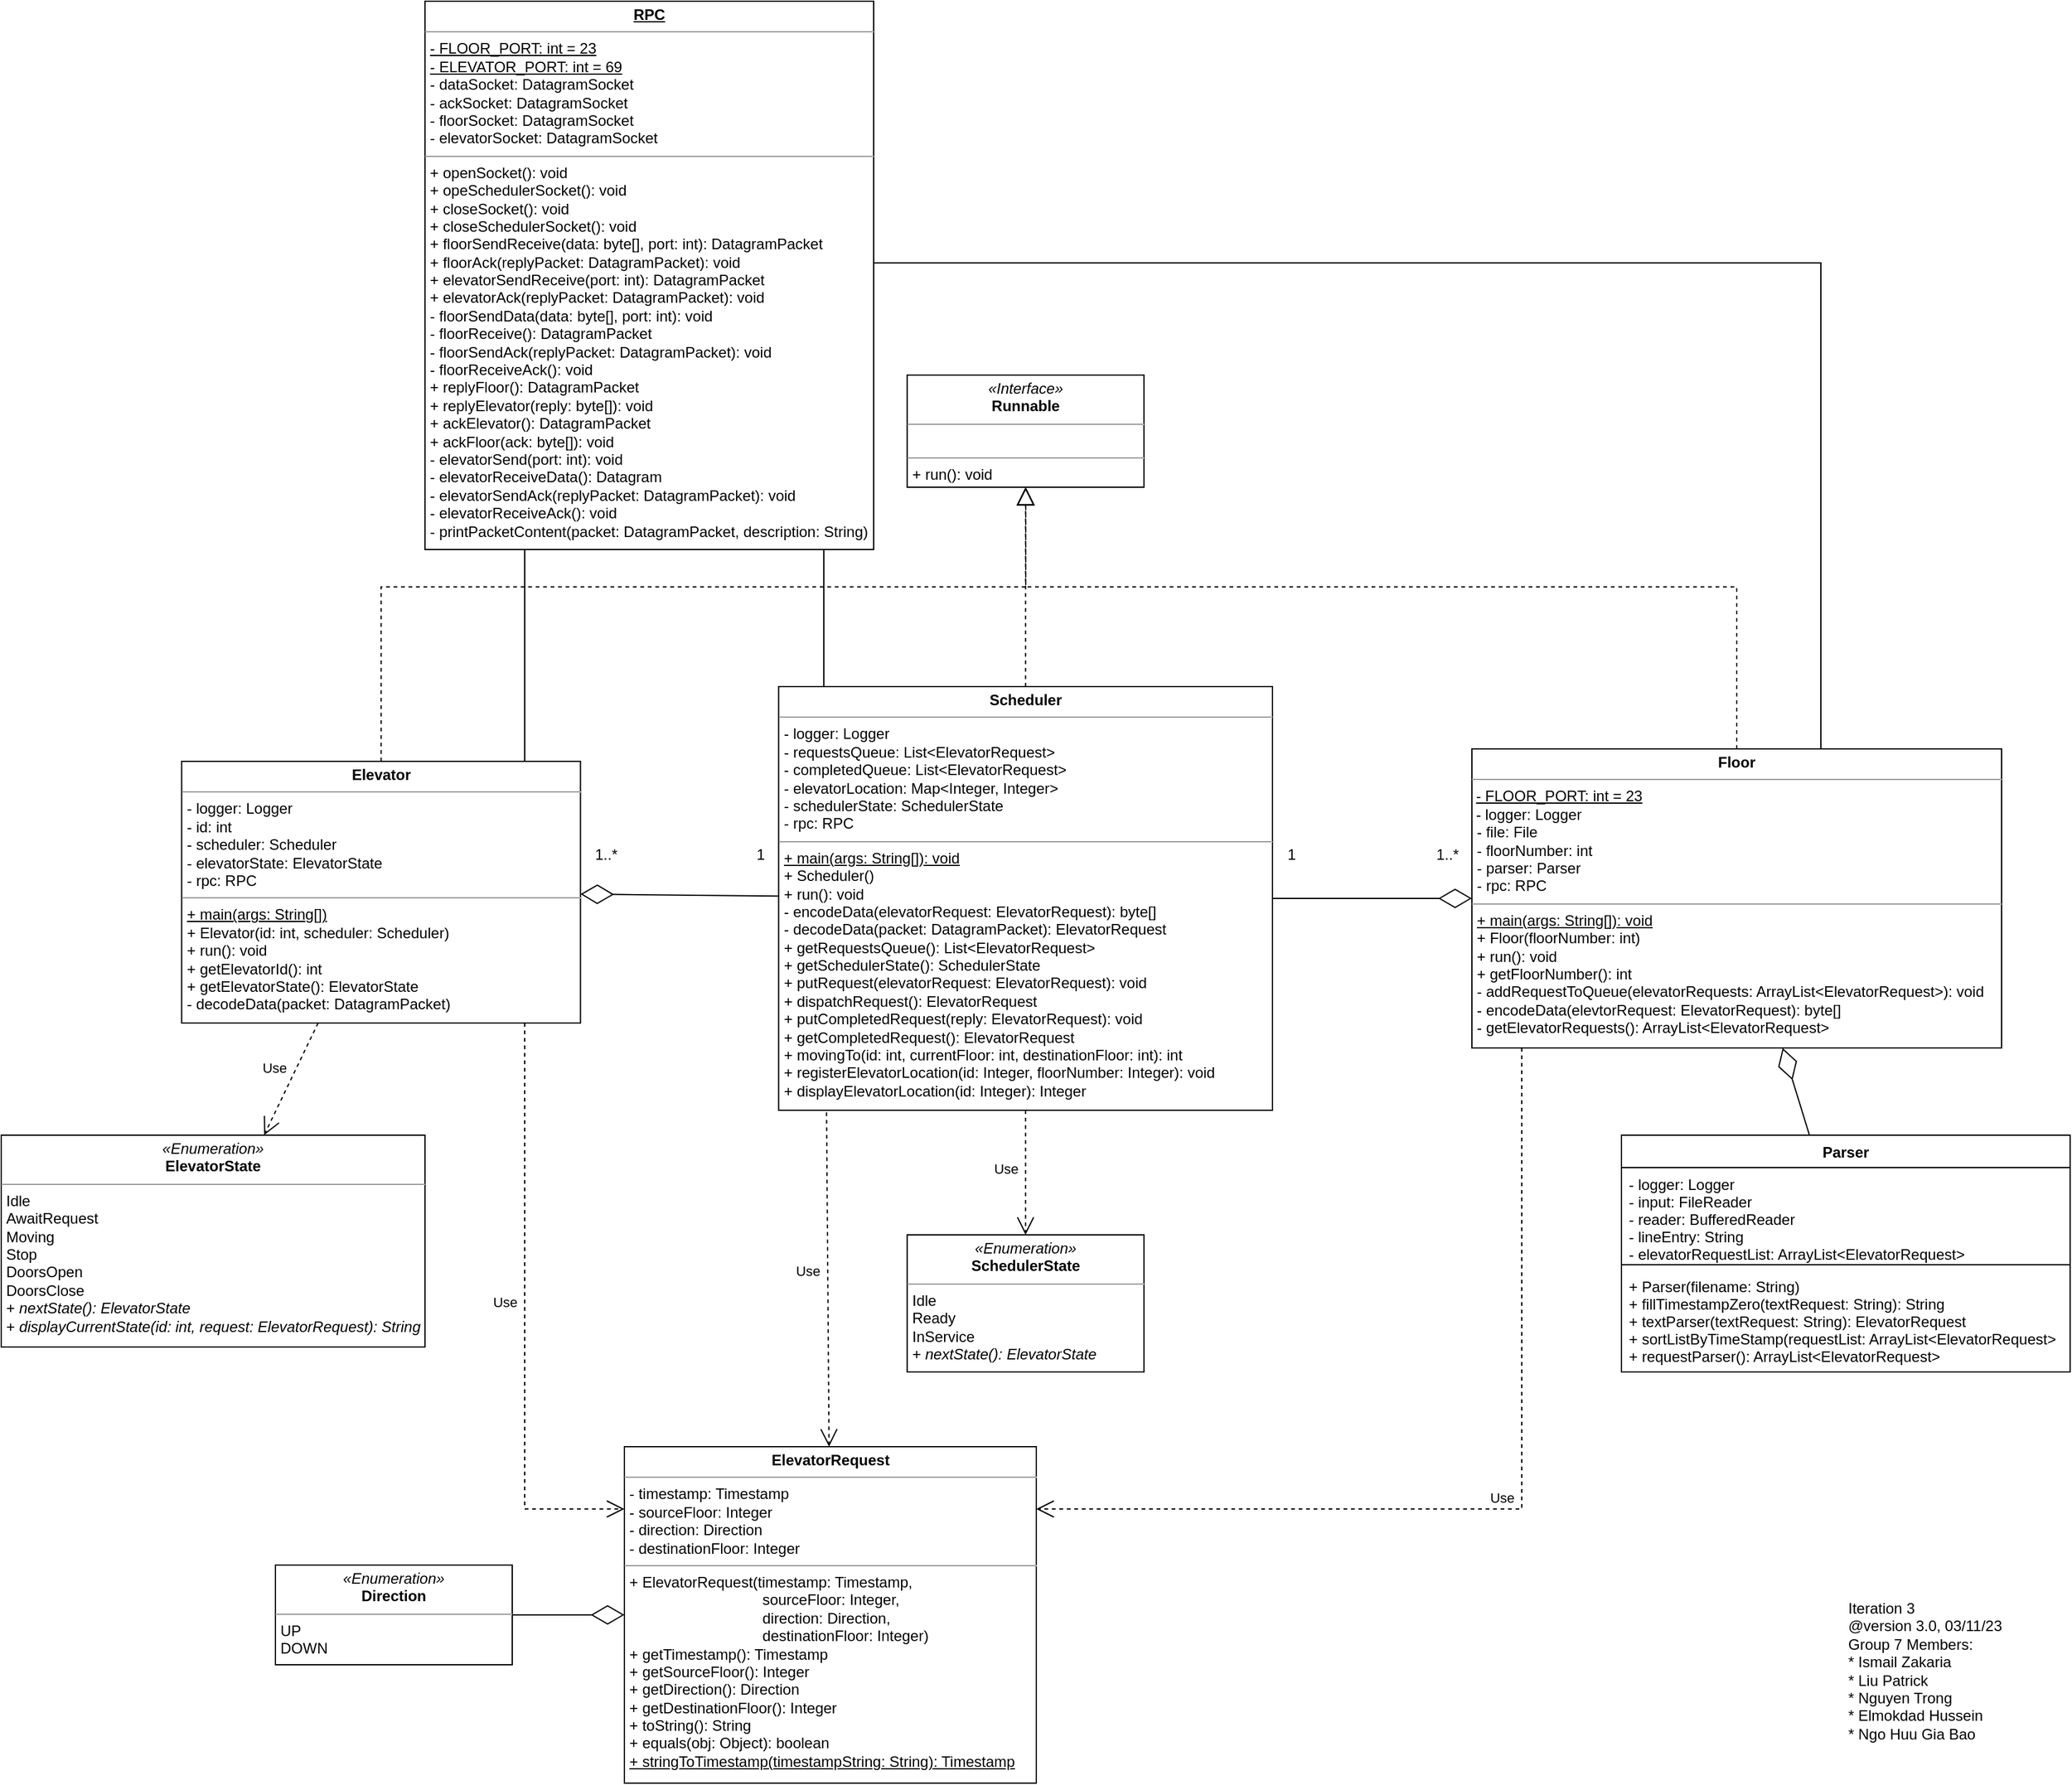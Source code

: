 <mxfile version="21.0.2" type="device" pages="4"><diagram id="YXEVli0e28oH-8bu8_-o" name="class"><mxGraphModel dx="2562" dy="1169" grid="1" gridSize="10" guides="1" tooltips="1" connect="1" arrows="1" fold="1" page="0" pageScale="1" pageWidth="850" pageHeight="1100" math="0" shadow="0"><root><mxCell id="0"/><mxCell id="1" parent="0"/><mxCell id="Yj3rdg1eg4F_PD42RBEX-6" value="&lt;p style=&quot;margin:0px;margin-top:4px;text-align:center;&quot;&gt;&lt;b&gt;Elevator&lt;/b&gt;&lt;br&gt;&lt;/p&gt;&lt;hr size=&quot;1&quot;&gt;&lt;p style=&quot;margin:0px;margin-left:4px;&quot;&gt;- logger: Logger&lt;br&gt;&lt;/p&gt;&lt;p style=&quot;margin:0px;margin-left:4px;&quot;&gt;- id: int&lt;br style=&quot;border-color: var(--border-color); padding: 0px; margin: 0px;&quot;&gt;- scheduler: Scheduler&lt;br&gt;&lt;/p&gt;&lt;p style=&quot;margin:0px;margin-left:4px;&quot;&gt;- elevatorState: ElevatorState&lt;/p&gt;&lt;p style=&quot;margin:0px;margin-left:4px;&quot;&gt;- rpc: RPC&lt;/p&gt;&lt;hr size=&quot;1&quot;&gt;&lt;p style=&quot;margin:0px;margin-left:4px;&quot;&gt;&lt;u&gt;+ main(args: String[])&lt;/u&gt;&lt;/p&gt;&lt;p style=&quot;margin:0px;margin-left:4px;&quot;&gt;+ Elevator(id: int, scheduler: Scheduler)&lt;/p&gt;&lt;p style=&quot;margin:0px;margin-left:4px;&quot;&gt;+ run(): void&lt;/p&gt;&lt;p style=&quot;margin:0px;margin-left:4px;&quot;&gt;+ getElevatorId(): int&lt;br style=&quot;border-color: var(--border-color); padding: 0px; margin: 0px;&quot;&gt;+ getElevatorState(): ElevatorState&lt;/p&gt;&lt;p style=&quot;margin:0px;margin-left:4px;&quot;&gt;- decodeData(packet: DatagramPacket)&lt;br&gt;&lt;/p&gt;" style="verticalAlign=top;align=left;overflow=fill;fontSize=12;fontFamily=Helvetica;html=1;" parent="1" vertex="1"><mxGeometry x="-515.25" y="460" width="320" height="210" as="geometry"/></mxCell><mxCell id="Yj3rdg1eg4F_PD42RBEX-5" value="&lt;p style=&quot;margin:0px;margin-top:4px;text-align:center;&quot;&gt;&lt;b&gt;Scheduler&lt;/b&gt;&lt;br&gt;&lt;/p&gt;&lt;hr size=&quot;1&quot;&gt;&lt;p style=&quot;margin:0px;margin-left:4px;&quot;&gt;- logger: Logger&lt;br&gt;&lt;/p&gt;&lt;p style=&quot;margin:0px;margin-left:4px;&quot;&gt;- requestsQueue: List&amp;lt;ElevatorRequest&amp;gt;&lt;br&gt;&lt;/p&gt;&lt;p style=&quot;margin:0px;margin-left:4px;&quot;&gt;- completedQueue: List&amp;lt;ElevatorRequest&amp;gt;&lt;br&gt;&lt;/p&gt;&lt;p style=&quot;margin:0px;margin-left:4px;&quot;&gt;- elevatorLocation: Map&amp;lt;Integer, Integer&amp;gt;&lt;/p&gt;&lt;p style=&quot;margin:0px;margin-left:4px;&quot;&gt;- schedulerState: SchedulerState&lt;/p&gt;&lt;p style=&quot;margin:0px;margin-left:4px;&quot;&gt;- rpc: RPC&lt;/p&gt;&lt;hr size=&quot;1&quot;&gt;&lt;p style=&quot;margin:0px;margin-left:4px;&quot;&gt;&lt;u&gt;+ main(args: String[]): void&lt;/u&gt;&lt;/p&gt;&lt;p style=&quot;margin:0px;margin-left:4px;&quot;&gt;+ Scheduler()&lt;/p&gt;&lt;p style=&quot;margin:0px;margin-left:4px;&quot;&gt;+ run(): void&lt;br&gt;&lt;/p&gt;&lt;p style=&quot;margin:0px;margin-left:4px;&quot;&gt;- encodeData(elevatorRequest: ElevatorRequest): byte[]&lt;/p&gt;&lt;p style=&quot;margin:0px;margin-left:4px;&quot;&gt;- decodeData(packet: DatagramPacket): ElevatorRequest&lt;/p&gt;&lt;p style=&quot;margin:0px;margin-left:4px;&quot;&gt;+&amp;nbsp;getRequestsQueue():&amp;nbsp;List&amp;lt;ElevatorRequest&amp;gt;&lt;/p&gt;&lt;p style=&quot;margin:0px;margin-left:4px;&quot;&gt;+&amp;nbsp;getSchedulerState():&amp;nbsp;SchedulerState&lt;/p&gt;&lt;p style=&quot;margin:0px;margin-left:4px;&quot;&gt;+ putRequest(elevatorRequest: ElevatorRequest): void&lt;/p&gt;&lt;p style=&quot;margin:0px;margin-left:4px;&quot;&gt;+ dispatchRequest(): ElevatorRequest&lt;/p&gt;&lt;p style=&quot;margin:0px;margin-left:4px;&quot;&gt;+ putCompletedRequest(reply: ElevatorRequest): void&lt;/p&gt;&lt;p style=&quot;margin:0px;margin-left:4px;&quot;&gt;+ getCompletedRequest(): ElevatorRequest&lt;br&gt;&lt;/p&gt;&lt;p style=&quot;margin:0px;margin-left:4px;&quot;&gt;+ movingTo(id: int, currentFloor: int, destinationFloor: int): int&lt;/p&gt;&lt;p style=&quot;margin:0px;margin-left:4px;&quot;&gt;+&amp;nbsp;registerElevatorLocation(id: Integer, floorNumber: Integer): void&lt;/p&gt;&lt;p style=&quot;margin:0px;margin-left:4px;&quot;&gt;+&amp;nbsp;displayElevatorLocation(id: Integer): Integer&lt;/p&gt;" style="verticalAlign=top;align=left;overflow=fill;fontSize=12;fontFamily=Helvetica;html=1;" parent="1" vertex="1"><mxGeometry x="-36.25" y="400" width="396.25" height="340" as="geometry"/></mxCell><mxCell id="U2eEWs8QhA_yqJTDj6BK-32" value="" style="endArrow=block;dashed=1;endFill=0;endSize=12;html=1;rounded=0;edgeStyle=orthogonalEdgeStyle;" parent="1" source="Yj3rdg1eg4F_PD42RBEX-6" target="dcQpZE6sQQkrum1qCxm6-1" edge="1"><mxGeometry width="160" relative="1" as="geometry"><mxPoint x="129.5" y="375" as="sourcePoint"/><mxPoint x="246.019" y="344" as="targetPoint"/><Array as="points"><mxPoint x="-355" y="320"/><mxPoint x="162" y="320"/></Array></mxGeometry></mxCell><mxCell id="dcQpZE6sQQkrum1qCxm6-7" value="&lt;p style=&quot;margin:0px;margin-top:4px;text-align:center;&quot;&gt;&lt;i style=&quot;border-color: var(--border-color);&quot;&gt;«Enumeration»&lt;/i&gt;&lt;br&gt;&lt;b&gt;Direction&lt;/b&gt;&lt;/p&gt;&lt;hr size=&quot;1&quot;&gt;&lt;p style=&quot;margin:0px;margin-left:4px;&quot;&gt;UP&lt;/p&gt;&lt;p style=&quot;margin:0px;margin-left:4px;&quot;&gt;DOWN&lt;/p&gt;" style="verticalAlign=top;align=left;overflow=fill;fontSize=12;fontFamily=Helvetica;html=1;" parent="1" vertex="1"><mxGeometry x="-440" y="1105" width="190" height="80" as="geometry"/></mxCell><mxCell id="dcQpZE6sQQkrum1qCxm6-1" value="&lt;p style=&quot;margin:0px;margin-top:4px;text-align:center;&quot;&gt;&lt;i style=&quot;border-color: var(--border-color);&quot;&gt;«Interface»&lt;/i&gt;&lt;br style=&quot;border-color: var(--border-color);&quot;&gt;&lt;b&gt;Runnable&lt;/b&gt;&lt;/p&gt;&lt;hr size=&quot;1&quot;&gt;&lt;p style=&quot;margin:0px;margin-left:4px;&quot;&gt;&lt;br&gt;&lt;/p&gt;&lt;hr size=&quot;1&quot;&gt;&lt;p style=&quot;margin:0px;margin-left:4px;&quot;&gt;+ run(): void&lt;/p&gt;" style="verticalAlign=top;align=left;overflow=fill;fontSize=12;fontFamily=Helvetica;html=1;" parent="1" vertex="1"><mxGeometry x="66.87" y="150" width="190" height="90" as="geometry"/></mxCell><mxCell id="dcQpZE6sQQkrum1qCxm6-32" value="" style="endArrow=block;dashed=1;endFill=0;endSize=12;html=1;rounded=0;edgeStyle=orthogonalEdgeStyle;" parent="1" source="Yj3rdg1eg4F_PD42RBEX-9" target="dcQpZE6sQQkrum1qCxm6-1" edge="1"><mxGeometry width="160" relative="1" as="geometry"><mxPoint x="414.5" y="735" as="sourcePoint"/><mxPoint x="273.409" y="370" as="targetPoint"/><Array as="points"><mxPoint x="733" y="320"/><mxPoint x="162" y="320"/></Array></mxGeometry></mxCell><mxCell id="dcQpZE6sQQkrum1qCxm6-33" value="Parser" style="swimlane;fontStyle=1;align=center;verticalAlign=top;childLayout=stackLayout;horizontal=1;startSize=26;horizontalStack=0;resizeParent=1;resizeParentMax=0;resizeLast=0;collapsible=1;marginBottom=0;" parent="1" vertex="1"><mxGeometry x="640" y="760" width="360" height="190" as="geometry"/></mxCell><mxCell id="dcQpZE6sQQkrum1qCxm6-35" value="- logger: Logger&#10;- input: FileReader&#10;- reader: BufferedReader&#10;- lineEntry: String&#10;- elevatorRequestList: ArrayList&lt;ElevatorRequest&gt;" style="text;strokeColor=none;fillColor=none;align=left;verticalAlign=top;spacingLeft=4;spacingRight=4;overflow=hidden;rotatable=0;points=[[0,0.5],[1,0.5]];portConstraint=eastwest;" parent="dcQpZE6sQQkrum1qCxm6-33" vertex="1"><mxGeometry y="26" width="360" height="74" as="geometry"/></mxCell><mxCell id="dcQpZE6sQQkrum1qCxm6-36" value="" style="line;strokeWidth=1;fillColor=none;align=left;verticalAlign=middle;spacingTop=-1;spacingLeft=3;spacingRight=3;rotatable=0;labelPosition=right;points=[];portConstraint=eastwest;strokeColor=inherit;" parent="dcQpZE6sQQkrum1qCxm6-33" vertex="1"><mxGeometry y="100" width="360" height="8" as="geometry"/></mxCell><mxCell id="dcQpZE6sQQkrum1qCxm6-37" value="+ Parser(filename: String)&#10;+ fillTimestampZero(textRequest: String): String&#10;+ textParser(textRequest: String): ElevatorRequest&#10;+ sortListByTimeStamp(requestList: ArrayList&lt;ElevatorRequest&gt;&#10;+ requestParser(): ArrayList&lt;ElevatorRequest&gt;" style="text;strokeColor=none;fillColor=none;align=left;verticalAlign=top;spacingLeft=4;spacingRight=4;overflow=hidden;rotatable=0;points=[[0,0.5],[1,0.5]];portConstraint=eastwest;" parent="dcQpZE6sQQkrum1qCxm6-33" vertex="1"><mxGeometry y="108" width="360" height="82" as="geometry"/></mxCell><mxCell id="dcQpZE6sQQkrum1qCxm6-43" value="" style="endArrow=block;dashed=1;endFill=0;endSize=12;html=1;rounded=0;" parent="1" source="Yj3rdg1eg4F_PD42RBEX-5" target="dcQpZE6sQQkrum1qCxm6-1" edge="1"><mxGeometry width="160" relative="1" as="geometry"><mxPoint x="300" y="500" as="sourcePoint"/><mxPoint x="303.071" y="370" as="targetPoint"/></mxGeometry></mxCell><mxCell id="dcQpZE6sQQkrum1qCxm6-62" value="" style="endArrow=diamondThin;endFill=0;endSize=24;html=1;rounded=0;" parent="1" source="dcQpZE6sQQkrum1qCxm6-33" target="Yj3rdg1eg4F_PD42RBEX-9" edge="1"><mxGeometry width="160" relative="1" as="geometry"><mxPoint x="829.5" y="811" as="sourcePoint"/><mxPoint x="589.5" y="965" as="targetPoint"/></mxGeometry></mxCell><mxCell id="dcQpZE6sQQkrum1qCxm6-63" value="" style="endArrow=diamondThin;endFill=0;endSize=24;html=1;rounded=0;" parent="1" source="Yj3rdg1eg4F_PD42RBEX-5" target="Yj3rdg1eg4F_PD42RBEX-6" edge="1"><mxGeometry width="160" relative="1" as="geometry"><mxPoint x="18.539" y="470" as="sourcePoint"/><mxPoint x="-165.14" y="462.5" as="targetPoint"/></mxGeometry></mxCell><mxCell id="dcQpZE6sQQkrum1qCxm6-65" value="" style="endArrow=diamondThin;endFill=0;endSize=24;html=1;rounded=0;" parent="1" source="Yj3rdg1eg4F_PD42RBEX-5" target="Yj3rdg1eg4F_PD42RBEX-9" edge="1"><mxGeometry width="160" relative="1" as="geometry"><mxPoint x="290.337" y="890.0" as="sourcePoint"/><mxPoint x="359.516" y="875" as="targetPoint"/></mxGeometry></mxCell><mxCell id="o212D1IAa-O0vHywyUXv-9" value="1" style="text;html=1;align=center;verticalAlign=middle;resizable=0;points=[];autosize=1;strokeColor=none;fillColor=none;" parent="1" vertex="1"><mxGeometry x="360" y="520" width="30" height="30" as="geometry"/></mxCell><mxCell id="o212D1IAa-O0vHywyUXv-10" value="1" style="text;html=1;align=center;verticalAlign=middle;resizable=0;points=[];autosize=1;strokeColor=none;fillColor=none;" parent="1" vertex="1"><mxGeometry x="-66.25" y="520" width="30" height="30" as="geometry"/></mxCell><mxCell id="o212D1IAa-O0vHywyUXv-11" value="1..*" style="text;html=1;align=center;verticalAlign=middle;resizable=0;points=[];autosize=1;strokeColor=none;fillColor=none;" parent="1" vertex="1"><mxGeometry x="-195.25" y="520" width="40" height="30" as="geometry"/></mxCell><mxCell id="o212D1IAa-O0vHywyUXv-13" value="1..*" style="text;html=1;align=center;verticalAlign=middle;resizable=0;points=[];autosize=1;strokeColor=none;fillColor=none;" parent="1" vertex="1"><mxGeometry x="480" y="520" width="40" height="30" as="geometry"/></mxCell><mxCell id="Yj3rdg1eg4F_PD42RBEX-7" value="&lt;p style=&quot;margin:0px;margin-top:4px;text-align:center;&quot;&gt;&lt;b&gt;ElevatorRequest&lt;/b&gt;&lt;br&gt;&lt;/p&gt;&lt;hr size=&quot;1&quot;&gt;&lt;p style=&quot;margin:0px;margin-left:4px;&quot;&gt;- timestamp: Timestamp&lt;br style=&quot;border-color: var(--border-color); padding: 0px; margin: 0px;&quot;&gt;- sourceFloor: Integer&lt;br style=&quot;border-color: var(--border-color); padding: 0px; margin: 0px;&quot;&gt;- direction: Direction&lt;br style=&quot;border-color: var(--border-color); padding: 0px; margin: 0px;&quot;&gt;- destinationFloor: Integer&lt;br&gt;&lt;/p&gt;&lt;hr size=&quot;1&quot;&gt;&lt;p style=&quot;margin:0px;margin-left:4px;&quot;&gt;+ ElevatorRequest(timestamp: Timestamp,&lt;br style=&quot;border-color: var(--border-color); padding: 0px; margin: 0px;&quot;&gt;&amp;nbsp;&amp;nbsp;&amp;nbsp;&amp;nbsp;&amp;nbsp;&amp;nbsp;&amp;nbsp;&amp;nbsp;&amp;nbsp;&amp;nbsp;&amp;nbsp;&amp;nbsp;&amp;nbsp;&amp;nbsp;&amp;nbsp;&amp;nbsp;&amp;nbsp;&amp;nbsp;&amp;nbsp;&amp;nbsp;&amp;nbsp;&amp;nbsp;&amp;nbsp;&amp;nbsp;&amp;nbsp;&amp;nbsp;&amp;nbsp;&amp;nbsp;&amp;nbsp;&amp;nbsp;&amp;nbsp;&amp;nbsp;sourceFloor: Integer,&lt;br style=&quot;border-color: var(--border-color); padding: 0px; margin: 0px;&quot;&gt;&amp;nbsp;&amp;nbsp;&amp;nbsp;&amp;nbsp;&amp;nbsp;&amp;nbsp;&amp;nbsp;&amp;nbsp;&amp;nbsp;&amp;nbsp;&amp;nbsp;&amp;nbsp;&amp;nbsp;&amp;nbsp;&amp;nbsp;&amp;nbsp;&amp;nbsp;&amp;nbsp;&amp;nbsp;&amp;nbsp;&amp;nbsp;&amp;nbsp;&amp;nbsp;&amp;nbsp;&amp;nbsp;&amp;nbsp;&amp;nbsp;&amp;nbsp;&amp;nbsp;&amp;nbsp;&amp;nbsp;&amp;nbsp;direction: Direction,&lt;br style=&quot;border-color: var(--border-color); padding: 0px; margin: 0px;&quot;&gt;&amp;nbsp;&amp;nbsp;&amp;nbsp;&amp;nbsp;&amp;nbsp;&amp;nbsp;&amp;nbsp;&amp;nbsp;&amp;nbsp;&amp;nbsp;&amp;nbsp;&amp;nbsp;&amp;nbsp;&amp;nbsp;&amp;nbsp;&amp;nbsp;&amp;nbsp;&amp;nbsp;&amp;nbsp;&amp;nbsp;&amp;nbsp;&amp;nbsp;&amp;nbsp;&amp;nbsp;&amp;nbsp;&amp;nbsp;&amp;nbsp;&amp;nbsp;&amp;nbsp;&amp;nbsp;&amp;nbsp;&amp;nbsp;destinationFloor: Integer)&lt;br style=&quot;border-color: var(--border-color); padding: 0px; margin: 0px;&quot;&gt;+ getTimestamp(): Timestamp&lt;br style=&quot;border-color: var(--border-color); padding: 0px; margin: 0px;&quot;&gt;+ getSourceFloor(): Integer&lt;br style=&quot;border-color: var(--border-color); padding: 0px; margin: 0px;&quot;&gt;+ getDirection(): Direction&lt;br style=&quot;border-color: var(--border-color); padding: 0px; margin: 0px;&quot;&gt;+ getDestinationFloor(): Integer&lt;br style=&quot;border-color: var(--border-color); padding: 0px; margin: 0px;&quot;&gt;+ toString(): String&lt;br style=&quot;border-color: var(--border-color); padding: 0px; margin: 0px;&quot;&gt;+ equals(obj: Object): boolean&lt;/p&gt;&lt;p style=&quot;margin:0px;margin-left:4px;&quot;&gt;&lt;u&gt;+ stringToTimestamp(timestampString: String): Timestamp&lt;/u&gt;&lt;/p&gt;&lt;div style=&quot;border-color: var(--border-color); padding: 0px; margin: 0px;&quot;&gt;&lt;br style=&quot;border-color: var(--border-color); padding: 0px; margin: 0px;&quot;&gt;&lt;/div&gt;" style="verticalAlign=top;align=left;overflow=fill;fontSize=12;fontFamily=Helvetica;html=1;" parent="1" vertex="1"><mxGeometry x="-160" y="1010" width="330.5" height="270" as="geometry"/></mxCell><mxCell id="K5tJ8FPMqbOl9YoPbmh--1" value="&lt;div&gt;Iteration 3&amp;nbsp;&lt;/div&gt;&lt;div&gt;@version 3.0, 03/11/23&lt;/div&gt;&lt;div&gt;Group 7 Members:&lt;/div&gt;&lt;div&gt;* Ismail Zakaria&lt;/div&gt;&lt;div&gt;* Liu Patrick&lt;/div&gt;&lt;div&gt;* Nguyen Trong&lt;/div&gt;&lt;div&gt;* Elmokdad Hussein&lt;/div&gt;&lt;div&gt;* Ngo Huu Gia Bao&lt;/div&gt;" style="text;html=1;strokeColor=none;fillColor=none;align=left;verticalAlign=middle;whiteSpace=wrap;rounded=0;" parent="1" vertex="1"><mxGeometry x="820" y="1120" width="140" height="140" as="geometry"/></mxCell><mxCell id="Yj3rdg1eg4F_PD42RBEX-8" value="" style="endArrow=diamondThin;endFill=0;endSize=24;html=1;rounded=0;" parent="1" source="dcQpZE6sQQkrum1qCxm6-7" target="Yj3rdg1eg4F_PD42RBEX-7" edge="1"><mxGeometry width="160" relative="1" as="geometry"><mxPoint x="-284.75" y="1450" as="sourcePoint"/><mxPoint x="-259.65" y="1431.52" as="targetPoint"/></mxGeometry></mxCell><mxCell id="Yj3rdg1eg4F_PD42RBEX-9" value="&lt;p style=&quot;margin:0px;margin-top:4px;text-align:center;&quot;&gt;&lt;b style=&quot;&quot;&gt;Floor&lt;/b&gt;&lt;br&gt;&lt;/p&gt;&lt;hr size=&quot;1&quot;&gt;&lt;p style=&quot;margin:0px;margin-left:4px;&quot;&gt;&lt;/p&gt;&amp;nbsp;&lt;u style=&quot;border-color: var(--border-color);&quot;&gt;- FLOOR_PORT: int = 23&lt;/u&gt;&lt;br&gt;&amp;nbsp;-&amp;nbsp;&lt;span style=&quot;border-color: var(--border-color);&quot;&gt;logger: Logger&lt;/span&gt;&lt;p style=&quot;margin:0px;margin-left:4px;&quot;&gt;- file: File&lt;/p&gt;&lt;p style=&quot;margin:0px;margin-left:4px;&quot;&gt;- floorNumber: int&lt;br style=&quot;border-color: var(--border-color); padding: 0px; margin: 0px;&quot;&gt;- parser: Parser&lt;br&gt;&lt;/p&gt;&lt;p style=&quot;margin:0px;margin-left:4px;&quot;&gt;- rpc: RPC&lt;/p&gt;&lt;hr size=&quot;1&quot;&gt;&lt;p style=&quot;margin:0px;margin-left:4px;&quot;&gt;&lt;u&gt;+ main(args: String[]): void&lt;/u&gt;&lt;/p&gt;&lt;p style=&quot;margin:0px;margin-left:4px;&quot;&gt;+ Floor(floorNumber: int)&lt;/p&gt;&lt;p style=&quot;margin:0px;margin-left:4px;&quot;&gt;+ run(): void&lt;/p&gt;&lt;p style=&quot;margin:0px;margin-left:4px;&quot;&gt;+ getFloorNumber(): int&lt;br&gt;&lt;/p&gt;&lt;p style=&quot;margin:0px;margin-left:4px;&quot;&gt;- addRequestToQueue(elevatorRequests: ArrayList&amp;lt;ElevatorRequest&amp;gt;): void&lt;/p&gt;&lt;p style=&quot;margin:0px;margin-left:4px;&quot;&gt;- encodeData(elevtorRequest: ElevatorRequest): byte[]&lt;br style=&quot;border-color: var(--border-color); padding: 0px; margin: 0px;&quot;&gt;- getElevatorRequests(): ArrayList&amp;lt;ElevatorRequest&amp;gt;&lt;/p&gt;" style="verticalAlign=top;align=left;overflow=fill;fontSize=12;fontFamily=Helvetica;html=1;" parent="1" vertex="1"><mxGeometry x="520" y="450" width="425" height="240" as="geometry"/></mxCell><mxCell id="1XQO83C1YKFJxgPVDyG--5" value="&lt;p style=&quot;margin:0px;margin-top:4px;text-align:center;&quot;&gt;&lt;i style=&quot;border-color: var(--border-color);&quot;&gt;«Enumeration»&lt;/i&gt;&lt;br&gt;&lt;b&gt;ElevatorState&lt;/b&gt;&lt;/p&gt;&lt;hr size=&quot;1&quot;&gt;&lt;p style=&quot;margin:0px;margin-left:4px;&quot;&gt;Idle&lt;/p&gt;&lt;p style=&quot;margin:0px;margin-left:4px;&quot;&gt;AwaitRequest&lt;/p&gt;&lt;p style=&quot;margin:0px;margin-left:4px;&quot;&gt;Moving&lt;/p&gt;&lt;p style=&quot;margin:0px;margin-left:4px;&quot;&gt;Stop&lt;/p&gt;&lt;p style=&quot;margin:0px;margin-left:4px;&quot;&gt;DoorsOpen&lt;/p&gt;&lt;p style=&quot;margin:0px;margin-left:4px;&quot;&gt;DoorsClose&lt;/p&gt;&lt;p style=&quot;margin:0px;margin-left:4px;&quot;&gt;+&amp;nbsp;&lt;i&gt;nextState():&amp;nbsp;ElevatorState&lt;/i&gt;&lt;/p&gt;&lt;p style=&quot;margin:0px;margin-left:4px;&quot;&gt;+&amp;nbsp;&lt;i&gt;displayCurrentState(id: int, request: ElevatorRequest): String&lt;/i&gt;&lt;/p&gt;" style="verticalAlign=top;align=left;overflow=fill;fontSize=12;fontFamily=Helvetica;html=1;" parent="1" vertex="1"><mxGeometry x="-660" y="760" width="340" height="170" as="geometry"/></mxCell><mxCell id="7woy2aGngjZN1eNNitRl-3" value="Use" style="endArrow=open;endSize=12;dashed=1;html=1;rounded=0;edgeStyle=orthogonalEdgeStyle;" parent="1" source="Yj3rdg1eg4F_PD42RBEX-6" target="Yj3rdg1eg4F_PD42RBEX-7" edge="1"><mxGeometry x="-0.05" y="-15" width="160" relative="1" as="geometry"><mxPoint x="155.25" y="845" as="sourcePoint"/><mxPoint x="249.5" y="845" as="targetPoint"/><mxPoint x="-1" as="offset"/><Array as="points"><mxPoint x="-240" y="1060"/></Array></mxGeometry></mxCell><mxCell id="1XQO83C1YKFJxgPVDyG--7" value="Use" style="endArrow=open;endSize=12;dashed=1;html=1;rounded=0;" parent="1" source="Yj3rdg1eg4F_PD42RBEX-6" target="1XQO83C1YKFJxgPVDyG--5" edge="1"><mxGeometry x="-0.05" y="-15" width="160" relative="1" as="geometry"><mxPoint x="-620" y="507.5" as="sourcePoint"/><mxPoint x="-617" y="837.5" as="targetPoint"/><mxPoint x="-1" as="offset"/></mxGeometry></mxCell><mxCell id="1XQO83C1YKFJxgPVDyG--8" value="&lt;p style=&quot;margin:0px;margin-top:4px;text-align:center;&quot;&gt;&lt;i style=&quot;border-color: var(--border-color);&quot;&gt;«Enumeration»&lt;/i&gt;&lt;br&gt;&lt;b&gt;SchedulerState&lt;/b&gt;&lt;/p&gt;&lt;hr size=&quot;1&quot;&gt;&lt;p style=&quot;margin:0px;margin-left:4px;&quot;&gt;Idle&lt;/p&gt;&lt;p style=&quot;margin:0px;margin-left:4px;&quot;&gt;Ready&lt;/p&gt;&lt;p style=&quot;margin:0px;margin-left:4px;&quot;&gt;InService&lt;/p&gt;&lt;p style=&quot;margin:0px;margin-left:4px;&quot;&gt;+&amp;nbsp;&lt;i&gt;nextState():&amp;nbsp;ElevatorState&lt;/i&gt;&lt;br&gt;&lt;/p&gt;" style="verticalAlign=top;align=left;overflow=fill;fontSize=12;fontFamily=Helvetica;html=1;" parent="1" vertex="1"><mxGeometry x="66.87" y="840" width="190" height="110" as="geometry"/></mxCell><mxCell id="1XQO83C1YKFJxgPVDyG--9" value="Use" style="endArrow=open;endSize=12;dashed=1;html=1;rounded=0;" parent="1" source="Yj3rdg1eg4F_PD42RBEX-5" target="1XQO83C1YKFJxgPVDyG--8" edge="1"><mxGeometry x="-0.05" y="-15" width="160" relative="1" as="geometry"><mxPoint x="-90" y="490" as="sourcePoint"/><mxPoint x="-87" y="820" as="targetPoint"/><mxPoint x="-1" as="offset"/></mxGeometry></mxCell><mxCell id="vTmqjZl2zhq9TPLmwZMR-1" value="&lt;p style=&quot;margin:0px;margin-top:4px;text-align:center;&quot;&gt;&lt;u&gt;&lt;b&gt;RPC&lt;/b&gt;&lt;br&gt;&lt;/u&gt;&lt;/p&gt;&lt;hr size=&quot;1&quot;&gt;&lt;p style=&quot;margin:0px;margin-left:4px;&quot;&gt;&lt;u&gt;&lt;span style=&quot;background-color: initial;&quot;&gt;- FLOOR_PORT: int = 23&lt;/span&gt;&lt;br&gt;&lt;/u&gt;&lt;/p&gt;&lt;p style=&quot;margin:0px;margin-left:4px;&quot;&gt;&lt;u&gt;- ELEVATOR_PORT: int = 69&lt;/u&gt;&lt;br&gt;&lt;/p&gt;&lt;p style=&quot;margin:0px;margin-left:4px;&quot;&gt;- dataSocket: DatagramSocket&lt;br&gt;&lt;/p&gt;&lt;p style=&quot;margin:0px;margin-left:4px;&quot;&gt;- ackSocket: DatagramSocket&lt;/p&gt;&lt;p style=&quot;margin:0px;margin-left:4px;&quot;&gt;- floorSocket: DatagramSocket&lt;/p&gt;&lt;p style=&quot;margin:0px;margin-left:4px;&quot;&gt;- elevatorSocket: DatagramSocket&lt;/p&gt;&lt;hr size=&quot;1&quot;&gt;&lt;p style=&quot;margin:0px;margin-left:4px;&quot;&gt;+ openSocket(): void&lt;/p&gt;&lt;p style=&quot;margin:0px;margin-left:4px;&quot;&gt;+ opeSchedulerSocket(): void&lt;/p&gt;&lt;p style=&quot;margin:0px;margin-left:4px;&quot;&gt;+ closeSocket(): void&lt;/p&gt;&lt;p style=&quot;margin:0px;margin-left:4px;&quot;&gt;+ closeSchedulerSocket(): void&lt;/p&gt;&lt;p style=&quot;margin:0px;margin-left:4px;&quot;&gt;+ floorSendReceive(data: byte[], port: int): DatagramPacket&lt;/p&gt;&lt;p style=&quot;margin:0px;margin-left:4px;&quot;&gt;+ floorAck(replyPacket: DatagramPacket): void&lt;/p&gt;&lt;p style=&quot;margin:0px;margin-left:4px;&quot;&gt;+ elevatorSendReceive(port: int): DatagramPacket&lt;/p&gt;&lt;p style=&quot;margin:0px;margin-left:4px;&quot;&gt;+ elevatorAck(replyPacket: DatagramPacket): void&lt;/p&gt;&lt;p style=&quot;margin:0px;margin-left:4px;&quot;&gt;- floorSendData(data: byte[], port: int): void&lt;/p&gt;&lt;p style=&quot;margin:0px;margin-left:4px;&quot;&gt;- floorReceive(): DatagramPacket&lt;/p&gt;&lt;p style=&quot;margin:0px;margin-left:4px;&quot;&gt;- floorSendAck(replyPacket: DatagramPacket): void&lt;/p&gt;&lt;p style=&quot;margin:0px;margin-left:4px;&quot;&gt;- floorReceiveAck(): void&lt;/p&gt;&lt;p style=&quot;margin:0px;margin-left:4px;&quot;&gt;+ replyFloor(): DatagramPacket&lt;/p&gt;&lt;p style=&quot;margin:0px;margin-left:4px;&quot;&gt;+ replyElevator(reply: byte[]): void&lt;/p&gt;&lt;p style=&quot;margin:0px;margin-left:4px;&quot;&gt;+ ackElevator(): DatagramPacket&lt;/p&gt;&lt;p style=&quot;margin:0px;margin-left:4px;&quot;&gt;+ ackFloor(ack: byte[]): void&lt;/p&gt;&lt;p style=&quot;margin:0px;margin-left:4px;&quot;&gt;- elevatorSend(port: int): void&lt;/p&gt;&lt;p style=&quot;margin:0px;margin-left:4px;&quot;&gt;- elevatorReceiveData(): Datagram&lt;/p&gt;&lt;p style=&quot;margin:0px;margin-left:4px;&quot;&gt;- elevatorSendAck(replyPacket: DatagramPacket): void&lt;/p&gt;&lt;p style=&quot;margin:0px;margin-left:4px;&quot;&gt;- elevatorReceiveAck(): void&lt;/p&gt;&lt;p style=&quot;margin:0px;margin-left:4px;&quot;&gt;- printPacketContent(packet: DatagramPacket, description: String)&lt;/p&gt;" style="verticalAlign=top;align=left;overflow=fill;fontSize=12;fontFamily=Helvetica;html=1;" vertex="1" parent="1"><mxGeometry x="-320" y="-150" width="360" height="440" as="geometry"/></mxCell><mxCell id="vt_hD1WE5PAGakorMqFK-6" value="Use" style="endArrow=open;endSize=12;dashed=1;html=1;rounded=0;exitX=0.097;exitY=1.005;exitDx=0;exitDy=0;exitPerimeter=0;" edge="1" parent="1" source="Yj3rdg1eg4F_PD42RBEX-5" target="Yj3rdg1eg4F_PD42RBEX-7"><mxGeometry x="-0.05" y="-15" width="160" relative="1" as="geometry"><mxPoint x="-5" y="730" as="sourcePoint"/><mxPoint x="-66.25" y="935" as="targetPoint"/><mxPoint x="-1" as="offset"/></mxGeometry></mxCell><mxCell id="vt_hD1WE5PAGakorMqFK-7" value="Use" style="endArrow=open;endSize=12;dashed=1;html=1;rounded=0;edgeStyle=orthogonalEdgeStyle;" edge="1" parent="1" source="Yj3rdg1eg4F_PD42RBEX-9" target="Yj3rdg1eg4F_PD42RBEX-7"><mxGeometry x="-0.05" y="-15" width="160" relative="1" as="geometry"><mxPoint x="-26" y="716" as="sourcePoint"/><mxPoint x="-180" y="822" as="targetPoint"/><mxPoint x="-1" as="offset"/><Array as="points"><mxPoint x="560" y="1060"/></Array></mxGeometry></mxCell><mxCell id="vt_hD1WE5PAGakorMqFK-8" value="" style="endArrow=none;html=1;rounded=0;edgeStyle=orthogonalEdgeStyle;" edge="1" parent="1" source="Yj3rdg1eg4F_PD42RBEX-6" target="vTmqjZl2zhq9TPLmwZMR-1"><mxGeometry width="50" height="50" relative="1" as="geometry"><mxPoint x="40" y="1020" as="sourcePoint"/><mxPoint x="90" y="970" as="targetPoint"/><Array as="points"><mxPoint x="-240" y="340"/><mxPoint x="-240" y="340"/></Array></mxGeometry></mxCell><mxCell id="vt_hD1WE5PAGakorMqFK-9" value="" style="endArrow=none;html=1;rounded=0;edgeStyle=orthogonalEdgeStyle;" edge="1" parent="1" source="Yj3rdg1eg4F_PD42RBEX-5" target="vTmqjZl2zhq9TPLmwZMR-1"><mxGeometry width="50" height="50" relative="1" as="geometry"><mxPoint x="-185" y="669" as="sourcePoint"/><mxPoint x="595" y="1125" as="targetPoint"/><Array as="points"><mxPoint y="330"/><mxPoint y="330"/></Array></mxGeometry></mxCell><mxCell id="vt_hD1WE5PAGakorMqFK-10" value="" style="endArrow=none;html=1;rounded=0;edgeStyle=orthogonalEdgeStyle;" edge="1" parent="1" source="Yj3rdg1eg4F_PD42RBEX-9" target="vTmqjZl2zhq9TPLmwZMR-1"><mxGeometry width="50" height="50" relative="1" as="geometry"><mxPoint x="330" y="750" as="sourcePoint"/><mxPoint x="595" y="1036" as="targetPoint"/><Array as="points"><mxPoint x="800" y="60"/></Array></mxGeometry></mxCell></root></mxGraphModel></diagram><diagram id="ekYLKn9QTr-soQ4wL6F-" name="sequence"><mxGraphModel dx="1969" dy="860" grid="1" gridSize="10" guides="1" tooltips="1" connect="1" arrows="1" fold="1" page="1" pageScale="1" pageWidth="850" pageHeight="1100" math="0" shadow="0"><root><mxCell id="0"/><mxCell id="1" parent="0"/><mxCell id="nrrmLnYM5s9bcPXV76ms-3" value="" style="endArrow=none;dashed=1;html=1;rounded=0;" parent="1" source="nrrmLnYM5s9bcPXV76ms-4" target="gXFTrh7_guW3hKpA6Vv_-6" edge="1"><mxGeometry width="50" height="50" relative="1" as="geometry"><mxPoint x="693.5" y="55" as="sourcePoint"/><mxPoint x="693.5" y="-15" as="targetPoint"/></mxGeometry></mxCell><mxCell id="nrrmLnYM5s9bcPXV76ms-4" value="" style="rounded=0;whiteSpace=wrap;html=1;" parent="1" vertex="1"><mxGeometry x="683.5" y="320" width="20" height="75" as="geometry"/></mxCell><mxCell id="nrrmLnYM5s9bcPXV76ms-5" value="" style="endArrow=none;dashed=1;html=1;rounded=0;" parent="1" source="nrrmLnYM5s9bcPXV76ms-4" edge="1" target="OXWl52DBv6BnaVGN047Z-25"><mxGeometry width="50" height="50" relative="1" as="geometry"><mxPoint x="818.5" y="587.5" as="sourcePoint"/><mxPoint x="694" y="939.5" as="targetPoint"/></mxGeometry></mxCell><mxCell id="gXFTrh7_guW3hKpA6Vv_-3" value="" style="endArrow=none;dashed=1;html=1;rounded=0;" parent="1" source="gXFTrh7_guW3hKpA6Vv_-4" target="gXFTrh7_guW3hKpA6Vv_-7" edge="1"><mxGeometry width="50" height="50" relative="1" as="geometry"><mxPoint x="68.5" y="60" as="sourcePoint"/><mxPoint x="68.5" y="-10" as="targetPoint"/></mxGeometry></mxCell><mxCell id="gXFTrh7_guW3hKpA6Vv_-4" value="" style="rounded=0;whiteSpace=wrap;html=1;" parent="1" vertex="1"><mxGeometry x="58.5" y="100" width="20" height="190" as="geometry"/></mxCell><mxCell id="gXFTrh7_guW3hKpA6Vv_-5" value="" style="endArrow=none;dashed=1;html=1;rounded=0;" parent="1" source="gXFTrh7_guW3hKpA6Vv_-4" edge="1" target="OXWl52DBv6BnaVGN047Z-9"><mxGeometry width="50" height="50" relative="1" as="geometry"><mxPoint x="193.5" y="110" as="sourcePoint"/><mxPoint x="66" y="797" as="targetPoint"/></mxGeometry></mxCell><mxCell id="gXFTrh7_guW3hKpA6Vv_-6" value=":Elevator" style="shape=process;whiteSpace=wrap;html=1;backgroundOutline=1;" parent="1" vertex="1"><mxGeometry x="651" y="40" width="85" height="30" as="geometry"/></mxCell><mxCell id="gXFTrh7_guW3hKpA6Vv_-7" value=":Floor" style="shape=process;whiteSpace=wrap;html=1;backgroundOutline=1;" parent="1" vertex="1"><mxGeometry x="26" y="40" width="85" height="30" as="geometry"/></mxCell><mxCell id="gXFTrh7_guW3hKpA6Vv_-8" value="" style="endArrow=none;dashed=1;html=1;rounded=0;" parent="1" source="gXFTrh7_guW3hKpA6Vv_-9" target="gXFTrh7_guW3hKpA6Vv_-10" edge="1"><mxGeometry width="50" height="50" relative="1" as="geometry"><mxPoint x="379.75" y="55" as="sourcePoint"/><mxPoint x="379.75" y="-15" as="targetPoint"/></mxGeometry></mxCell><mxCell id="gXFTrh7_guW3hKpA6Vv_-9" value="" style="rounded=0;whiteSpace=wrap;html=1;" parent="1" vertex="1"><mxGeometry x="369.75" y="260" width="17.5" height="80" as="geometry"/></mxCell><mxCell id="gXFTrh7_guW3hKpA6Vv_-10" value=":Scheduler" style="shape=process;whiteSpace=wrap;html=1;backgroundOutline=1;" parent="1" vertex="1"><mxGeometry x="336" y="40" width="85" height="30" as="geometry"/></mxCell><mxCell id="gXFTrh7_guW3hKpA6Vv_-11" value="" style="endArrow=none;dashed=1;html=1;rounded=0;" parent="1" source="gXFTrh7_guW3hKpA6Vv_-9" edge="1" target="OXWl52DBv6BnaVGN047Z-22"><mxGeometry width="50" height="50" relative="1" as="geometry"><mxPoint x="224.75" y="345" as="sourcePoint"/><mxPoint x="376" y="797" as="targetPoint"/></mxGeometry></mxCell><mxCell id="gXFTrh7_guW3hKpA6Vv_-12" value="" style="endArrow=none;dashed=1;html=1;rounded=0;" parent="1" source="gXFTrh7_guW3hKpA6Vv_-13" target="gXFTrh7_guW3hKpA6Vv_-16" edge="1"><mxGeometry width="50" height="50" relative="1" as="geometry"><mxPoint x="248.5" y="140" as="sourcePoint"/><mxPoint x="248.5" y="70" as="targetPoint"/></mxGeometry></mxCell><mxCell id="gXFTrh7_guW3hKpA6Vv_-13" value="" style="rounded=0;whiteSpace=wrap;html=1;" parent="1" vertex="1"><mxGeometry x="238.5" y="140" width="20" height="70" as="geometry"/></mxCell><mxCell id="gXFTrh7_guW3hKpA6Vv_-15" value="" style="endArrow=none;dashed=1;html=1;rounded=0;" parent="1" source="gXFTrh7_guW3hKpA6Vv_-13" edge="1"><mxGeometry width="50" height="50" relative="1" as="geometry"><mxPoint x="93.5" y="180" as="sourcePoint"/><mxPoint x="249" y="240" as="targetPoint"/></mxGeometry></mxCell><mxCell id="gXFTrh7_guW3hKpA6Vv_-16" value=":Parser" style="html=1;" parent="1" vertex="1"><mxGeometry x="206" y="40" width="85" height="30" as="geometry"/></mxCell><mxCell id="627BKw5qM1VRcYROR8d7-12" value="requestParser()" style="html=1;verticalAlign=bottom;endArrow=block;rounded=0;" parent="1" edge="1"><mxGeometry width="80" relative="1" as="geometry"><mxPoint x="78.5" y="149.8" as="sourcePoint"/><mxPoint x="236" y="150" as="targetPoint"/></mxGeometry></mxCell><mxCell id="627BKw5qM1VRcYROR8d7-20" value="return&lt;br&gt;ArrayList&amp;lt;ElevatorRequest&amp;gt;" style="html=1;verticalAlign=bottom;endArrow=open;dashed=1;endSize=8;rounded=0;" parent="1" edge="1"><mxGeometry x="0.016" relative="1" as="geometry"><mxPoint x="238.5" y="200" as="sourcePoint"/><mxPoint x="81" y="200" as="targetPoint"/><mxPoint as="offset"/></mxGeometry></mxCell><mxCell id="627BKw5qM1VRcYROR8d7-31" value="floorSendData(:data)" style="html=1;verticalAlign=bottom;endArrow=block;rounded=0;" parent="1" edge="1"><mxGeometry x="0.036" width="80" relative="1" as="geometry"><mxPoint x="78.5" y="277.26" as="sourcePoint"/><mxPoint x="366" y="277" as="targetPoint"/><mxPoint as="offset"/></mxGeometry></mxCell><mxCell id="HscnTU7k3EfnJWa9Ig0G-2" value="&lt;i style=&quot;border-color: var(--border-color); font-size: 12px;&quot;&gt;«&lt;/i&gt;&lt;span style=&quot;border-color: var(--border-color); font-size: 12px;&quot;&gt;reply&lt;/span&gt;&lt;i style=&quot;border-color: var(--border-color); font-size: 12px;&quot;&gt;»&lt;/i&gt;" style="html=1;verticalAlign=bottom;endArrow=open;dashed=1;endSize=8;rounded=0;" parent="1" edge="1"><mxGeometry relative="1" as="geometry"><mxPoint x="366" y="330" as="sourcePoint"/><mxPoint x="78.5" y="330" as="targetPoint"/></mxGeometry></mxCell><mxCell id="tlgaiDvu_6abcrhxonk8-1" value="&lt;div&gt;Iteration 3&amp;nbsp;&lt;/div&gt;&lt;div&gt;@version 3.0, 03/11/23&lt;/div&gt;&lt;div&gt;Group 7 Members:&lt;/div&gt;&lt;div&gt;* Ismail Zakaria&lt;/div&gt;&lt;div&gt;* Liu Patrick&lt;/div&gt;&lt;div&gt;* Nguyen Trong&lt;/div&gt;&lt;div&gt;* Elmokdad Hussein&lt;/div&gt;&lt;div&gt;* Ngo Huu Gia Bao&lt;/div&gt;" style="text;html=1;strokeColor=none;fillColor=none;align=left;verticalAlign=middle;whiteSpace=wrap;rounded=0;" vertex="1" parent="1"><mxGeometry x="683.5" y="810" width="140" height="140" as="geometry"/></mxCell><mxCell id="OXWl52DBv6BnaVGN047Z-1" value="floorAck(:ack)" style="html=1;verticalAlign=bottom;endArrow=block;rounded=0;" edge="1" parent="1"><mxGeometry x="0.036" width="80" relative="1" as="geometry"><mxPoint x="80" y="650" as="sourcePoint"/><mxPoint x="369.75" y="650" as="targetPoint"/><mxPoint as="offset"/></mxGeometry></mxCell><mxCell id="OXWl52DBv6BnaVGN047Z-2" value="&lt;i style=&quot;border-color: var(--border-color); font-size: 12px;&quot;&gt;«&lt;/i&gt;&lt;span style=&quot;border-color: var(--border-color); font-size: 12px;&quot;&gt;reply&lt;/span&gt;&lt;i style=&quot;border-color: var(--border-color); font-size: 12px;&quot;&gt;»&lt;/i&gt;" style="html=1;verticalAlign=bottom;endArrow=open;dashed=1;endSize=8;rounded=0;" edge="1" parent="1"><mxGeometry relative="1" as="geometry"><mxPoint x="369.75" y="720" as="sourcePoint"/><mxPoint x="80" y="720" as="targetPoint"/></mxGeometry></mxCell><mxCell id="OXWl52DBv6BnaVGN047Z-3" value="elevatorSend()" style="html=1;verticalAlign=bottom;endArrow=block;rounded=0;" edge="1" parent="1"><mxGeometry x="0.036" width="80" relative="1" as="geometry"><mxPoint x="680" y="390" as="sourcePoint"/><mxPoint x="387.25" y="390.26" as="targetPoint"/><mxPoint as="offset"/></mxGeometry></mxCell><mxCell id="OXWl52DBv6BnaVGN047Z-4" value="&lt;i style=&quot;border-color: var(--border-color); font-size: 12px;&quot;&gt;«&lt;/i&gt;&lt;span style=&quot;border-color: var(--border-color); font-size: 12px;&quot;&gt;reply&lt;/span&gt;&lt;i style=&quot;border-color: var(--border-color); font-size: 12px;&quot;&gt;»&lt;/i&gt;" style="html=1;verticalAlign=bottom;endArrow=open;dashed=1;endSize=8;rounded=0;" edge="1" parent="1"><mxGeometry relative="1" as="geometry"><mxPoint x="387.25" y="450" as="sourcePoint"/><mxPoint x="680" y="450" as="targetPoint"/></mxGeometry></mxCell><mxCell id="OXWl52DBv6BnaVGN047Z-7" value="elevatorSendAck(:ack)" style="html=1;verticalAlign=bottom;endArrow=block;rounded=0;entryX=1.157;entryY=0.128;entryDx=0;entryDy=0;entryPerimeter=0;" edge="1" parent="1" target="OXWl52DBv6BnaVGN047Z-23"><mxGeometry x="0.039" width="80" relative="1" as="geometry"><mxPoint x="683.5" y="510" as="sourcePoint"/><mxPoint x="396.0" y="510.26" as="targetPoint"/><mxPoint as="offset"/></mxGeometry></mxCell><mxCell id="OXWl52DBv6BnaVGN047Z-8" value="&lt;i style=&quot;border-color: var(--border-color); font-size: 12px;&quot;&gt;«&lt;/i&gt;&lt;span style=&quot;border-color: var(--border-color); font-size: 12px;&quot;&gt;reply&lt;/span&gt;&lt;i style=&quot;border-color: var(--border-color); font-size: 12px;&quot;&gt;»&lt;/i&gt;" style="html=1;verticalAlign=bottom;endArrow=open;dashed=1;endSize=8;rounded=0;" edge="1" parent="1"><mxGeometry relative="1" as="geometry"><mxPoint x="387.25" y="573" as="sourcePoint"/><mxPoint x="680" y="573" as="targetPoint"/></mxGeometry></mxCell><mxCell id="OXWl52DBv6BnaVGN047Z-9" value="" style="rounded=0;whiteSpace=wrap;html=1;" vertex="1" parent="1"><mxGeometry x="57.25" y="320" width="20" height="60" as="geometry"/></mxCell><mxCell id="OXWl52DBv6BnaVGN047Z-10" value="replyFloor()" style="text;html=1;strokeColor=none;fillColor=none;align=center;verticalAlign=middle;whiteSpace=wrap;rounded=0;" vertex="1" parent="1"><mxGeometry x="395" y="285" width="60" height="30" as="geometry"/></mxCell><mxCell id="OXWl52DBv6BnaVGN047Z-11" value="replyElevator(:data)" style="text;html=1;strokeColor=none;fillColor=none;align=center;verticalAlign=middle;whiteSpace=wrap;rounded=0;" vertex="1" parent="1"><mxGeometry x="280" y="410" width="60" height="30" as="geometry"/></mxCell><mxCell id="OXWl52DBv6BnaVGN047Z-12" value="ackElevator()" style="text;html=1;strokeColor=none;fillColor=none;align=center;verticalAlign=middle;whiteSpace=wrap;rounded=0;" vertex="1" parent="1"><mxGeometry x="294.75" y="525" width="60" height="30" as="geometry"/></mxCell><mxCell id="OXWl52DBv6BnaVGN047Z-13" value="ackFloor(:ack)" style="text;html=1;strokeColor=none;fillColor=none;align=center;verticalAlign=middle;whiteSpace=wrap;rounded=0;" vertex="1" parent="1"><mxGeometry x="400" y="667.5" width="60" height="30" as="geometry"/></mxCell><mxCell id="OXWl52DBv6BnaVGN047Z-14" value="" style="rounded=0;whiteSpace=wrap;html=1;" vertex="1" parent="1"><mxGeometry x="58.5" y="600" width="17.5" height="57.5" as="geometry"/></mxCell><mxCell id="OXWl52DBv6BnaVGN047Z-15" value="" style="endArrow=none;dashed=1;html=1;rounded=0;" edge="1" parent="1" source="OXWl52DBv6BnaVGN047Z-9" target="OXWl52DBv6BnaVGN047Z-14"><mxGeometry width="50" height="50" relative="1" as="geometry"><mxPoint x="131" y="390" as="sourcePoint"/><mxPoint x="130" y="440" as="targetPoint"/></mxGeometry></mxCell><mxCell id="OXWl52DBv6BnaVGN047Z-16" value="" style="endArrow=none;dashed=1;html=1;rounded=0;" edge="1" parent="1" source="OXWl52DBv6BnaVGN047Z-14" target="OXWl52DBv6BnaVGN047Z-21"><mxGeometry width="50" height="50" relative="1" as="geometry"><mxPoint x="139.75" y="580" as="sourcePoint"/><mxPoint x="138.75" y="630" as="targetPoint"/></mxGeometry></mxCell><mxCell id="OXWl52DBv6BnaVGN047Z-17" value="" style="endArrow=none;dashed=1;html=1;rounded=0;" edge="1" parent="1" source="OXWl52DBv6BnaVGN047Z-24"><mxGeometry width="50" height="50" relative="1" as="geometry"><mxPoint x="694" y="757.5" as="sourcePoint"/><mxPoint x="693" y="760" as="targetPoint"/></mxGeometry></mxCell><mxCell id="OXWl52DBv6BnaVGN047Z-18" value="" style="endArrow=none;dashed=1;html=1;rounded=0;" edge="1" parent="1" source="OXWl52DBv6BnaVGN047Z-23" target="OXWl52DBv6BnaVGN047Z-28"><mxGeometry width="50" height="50" relative="1" as="geometry"><mxPoint x="161" y="420" as="sourcePoint"/><mxPoint x="380" y="700" as="targetPoint"/></mxGeometry></mxCell><mxCell id="OXWl52DBv6BnaVGN047Z-19" value="" style="endArrow=none;dashed=1;html=1;rounded=0;" edge="1" parent="1" source="OXWl52DBv6BnaVGN047Z-21"><mxGeometry width="50" height="50" relative="1" as="geometry"><mxPoint x="169.75" y="610" as="sourcePoint"/><mxPoint x="68" y="840" as="targetPoint"/></mxGeometry></mxCell><mxCell id="OXWl52DBv6BnaVGN047Z-20" value="" style="endArrow=none;dashed=1;html=1;rounded=0;" edge="1" parent="1" source="OXWl52DBv6BnaVGN047Z-22" target="OXWl52DBv6BnaVGN047Z-23"><mxGeometry width="50" height="50" relative="1" as="geometry"><mxPoint x="181" y="440" as="sourcePoint"/><mxPoint x="180" y="490" as="targetPoint"/></mxGeometry></mxCell><mxCell id="OXWl52DBv6BnaVGN047Z-21" value="" style="rounded=0;whiteSpace=wrap;html=1;" vertex="1" parent="1"><mxGeometry x="59.75" y="710" width="17.5" height="60" as="geometry"/></mxCell><mxCell id="OXWl52DBv6BnaVGN047Z-22" value="" style="rounded=0;whiteSpace=wrap;html=1;" vertex="1" parent="1"><mxGeometry x="369.75" y="380" width="17.5" height="80" as="geometry"/></mxCell><mxCell id="OXWl52DBv6BnaVGN047Z-23" value="" style="rounded=0;whiteSpace=wrap;html=1;" vertex="1" parent="1"><mxGeometry x="369.75" y="500" width="17.5" height="80" as="geometry"/></mxCell><mxCell id="OXWl52DBv6BnaVGN047Z-24" value="" style="rounded=0;whiteSpace=wrap;html=1;" vertex="1" parent="1"><mxGeometry x="683.5" y="567.5" width="20" height="75" as="geometry"/></mxCell><mxCell id="OXWl52DBv6BnaVGN047Z-25" value="" style="rounded=0;whiteSpace=wrap;html=1;" vertex="1" parent="1"><mxGeometry x="683.5" y="440" width="20" height="75" as="geometry"/></mxCell><mxCell id="OXWl52DBv6BnaVGN047Z-27" value="" style="endArrow=none;dashed=1;html=1;rounded=0;" edge="1" parent="1" source="OXWl52DBv6BnaVGN047Z-25" target="OXWl52DBv6BnaVGN047Z-24"><mxGeometry width="50" height="50" relative="1" as="geometry"><mxPoint x="703.5" y="687.5" as="sourcePoint"/><mxPoint x="702.5" y="737.5" as="targetPoint"/></mxGeometry></mxCell><mxCell id="OXWl52DBv6BnaVGN047Z-28" value="" style="rounded=0;whiteSpace=wrap;html=1;" vertex="1" parent="1"><mxGeometry x="369.75" y="642.5" width="17.5" height="80" as="geometry"/></mxCell><mxCell id="OXWl52DBv6BnaVGN047Z-29" value="" style="endArrow=none;dashed=1;html=1;rounded=0;" edge="1" parent="1" target="OXWl52DBv6BnaVGN047Z-28"><mxGeometry width="50" height="50" relative="1" as="geometry"><mxPoint x="379" y="840" as="sourcePoint"/><mxPoint x="389" y="728" as="targetPoint"/></mxGeometry></mxCell><mxCell id="OXWl52DBv6BnaVGN047Z-33" value="elevatorSendAck(:ack)" style="text;html=1;strokeColor=none;fillColor=none;align=center;verticalAlign=middle;whiteSpace=wrap;rounded=0;" vertex="1" parent="1"><mxGeometry x="736" y="462.5" width="60" height="30" as="geometry"/></mxCell></root></mxGraphModel></diagram><diagram id="JZo4XJ_ZMWxb0wDuYcdQ" name="elevatorState"><mxGraphModel dx="1674" dy="731" grid="1" gridSize="10" guides="1" tooltips="1" connect="1" arrows="1" fold="1" page="1" pageScale="1" pageWidth="850" pageHeight="1100" math="0" shadow="0"><root><mxCell id="0"/><mxCell id="1" parent="0"/><mxCell id="sSQywi8Qfi6W51bVV5t0-1" value="Idle" style="rounded=1;whiteSpace=wrap;html=1;" parent="1" vertex="1"><mxGeometry x="155" y="570" width="120" height="60" as="geometry"/></mxCell><mxCell id="sSQywi8Qfi6W51bVV5t0-2" value="" style="strokeWidth=2;html=1;shape=mxgraph.flowchart.start_2;whiteSpace=wrap;fillColor=#000000;" parent="1" vertex="1"><mxGeometry x="70" y="590" width="20" height="20" as="geometry"/></mxCell><mxCell id="sSQywi8Qfi6W51bVV5t0-3" value="" style="endArrow=classic;html=1;rounded=0;" parent="1" source="sSQywi8Qfi6W51bVV5t0-2" target="sSQywi8Qfi6W51bVV5t0-1" edge="1"><mxGeometry width="50" height="50" relative="1" as="geometry"><mxPoint x="280" y="540" as="sourcePoint"/><mxPoint x="330" y="490" as="targetPoint"/></mxGeometry></mxCell><mxCell id="sSQywi8Qfi6W51bVV5t0-4" value="Doors Open" style="rounded=1;whiteSpace=wrap;html=1;" parent="1" vertex="1"><mxGeometry x="1072.5" y="570" width="120" height="60" as="geometry"/></mxCell><mxCell id="sSQywi8Qfi6W51bVV5t0-5" value="Doors Close" style="rounded=1;whiteSpace=wrap;html=1;" parent="1" vertex="1"><mxGeometry x="1332.5" y="570" width="120" height="60" as="geometry"/></mxCell><mxCell id="sSQywi8Qfi6W51bVV5t0-6" value="" style="endArrow=classic;html=1;rounded=0;" parent="1" source="sSQywi8Qfi6W51bVV5t0-1" target="sSQywi8Qfi6W51bVV5t0-8" edge="1"><mxGeometry width="50" height="50" relative="1" as="geometry"><mxPoint x="160" y="610" as="sourcePoint"/><mxPoint x="420" y="600" as="targetPoint"/></mxGeometry></mxCell><mxCell id="sSQywi8Qfi6W51bVV5t0-7" value="" style="endArrow=classic;html=1;rounded=0;fontStyle=1" parent="1" source="sSQywi8Qfi6W51bVV5t0-4" target="sSQywi8Qfi6W51bVV5t0-5" edge="1"><mxGeometry width="50" height="50" relative="1" as="geometry"><mxPoint x="1032.5" y="670" as="sourcePoint"/><mxPoint x="1082.5" y="610" as="targetPoint"/></mxGeometry></mxCell><mxCell id="sSQywi8Qfi6W51bVV5t0-8" value="Await&lt;br&gt;Request" style="rounded=1;whiteSpace=wrap;html=1;" parent="1" vertex="1"><mxGeometry x="405" y="570" width="120" height="60" as="geometry"/></mxCell><mxCell id="sSQywi8Qfi6W51bVV5t0-9" value="Stop" style="rounded=1;whiteSpace=wrap;html=1;" parent="1" vertex="1"><mxGeometry x="852.5" y="570" width="120" height="60" as="geometry"/></mxCell><mxCell id="sSQywi8Qfi6W51bVV5t0-10" value="" style="endArrow=classic;html=1;rounded=0;" parent="1" source="sSQywi8Qfi6W51bVV5t0-8" target="sSQywi8Qfi6W51bVV5t0-18" edge="1"><mxGeometry width="50" height="50" relative="1" as="geometry"><mxPoint x="335" y="610" as="sourcePoint"/><mxPoint x="650" y="600" as="targetPoint"/></mxGeometry></mxCell><mxCell id="sSQywi8Qfi6W51bVV5t0-11" value="" style="endArrow=classic;html=1;rounded=0;" parent="1" source="sSQywi8Qfi6W51bVV5t0-9" target="sSQywi8Qfi6W51bVV5t0-4" edge="1"><mxGeometry width="50" height="50" relative="1" as="geometry"><mxPoint x="742.5" y="610" as="sourcePoint"/><mxPoint x="807.5" y="610" as="targetPoint"/></mxGeometry></mxCell><mxCell id="sSQywi8Qfi6W51bVV5t0-12" value="Scheduler dispatchRequest" style="text;html=1;strokeColor=none;fillColor=none;align=center;verticalAlign=middle;whiteSpace=wrap;rounded=0;" parent="1" vertex="1"><mxGeometry x="290" y="560" width="100" height="30" as="geometry"/></mxCell><mxCell id="sSQywi8Qfi6W51bVV5t0-13" value="serveRequest / Moves" style="text;html=1;strokeColor=none;fillColor=none;align=center;verticalAlign=middle;whiteSpace=wrap;rounded=0;" parent="1" vertex="1"><mxGeometry x="540" y="560" width="85" height="30" as="geometry"/></mxCell><mxCell id="sSQywi8Qfi6W51bVV5t0-14" value="Open doors&amp;nbsp;" style="text;html=1;strokeColor=none;fillColor=none;align=center;verticalAlign=middle;whiteSpace=wrap;rounded=0;" parent="1" vertex="1"><mxGeometry x="982.5" y="560" width="80" height="30" as="geometry"/></mxCell><mxCell id="sSQywi8Qfi6W51bVV5t0-15" value="Passengers Loaded / Close doors" style="text;html=1;strokeColor=none;fillColor=none;align=center;verticalAlign=middle;whiteSpace=wrap;rounded=0;" parent="1" vertex="1"><mxGeometry x="1202.5" y="560" width="110" height="30" as="geometry"/></mxCell><mxCell id="sSQywi8Qfi6W51bVV5t0-16" value="" style="ellipse;html=1;shape=endState;fillColor=#000000;strokeColor=#000000;" parent="1" vertex="1"><mxGeometry x="1550" y="585" width="30" height="30" as="geometry"/></mxCell><mxCell id="sSQywi8Qfi6W51bVV5t0-17" value="" style="endArrow=classic;html=1;rounded=0;entryX=0;entryY=0.5;entryDx=0;entryDy=0;" parent="1" source="sSQywi8Qfi6W51bVV5t0-5" target="sSQywi8Qfi6W51bVV5t0-16" edge="1"><mxGeometry width="50" height="50" relative="1" as="geometry"><mxPoint x="1194.5" y="490" as="sourcePoint"/><mxPoint x="1502.5" y="620" as="targetPoint"/></mxGeometry></mxCell><mxCell id="sSQywi8Qfi6W51bVV5t0-18" value="Moving" style="rounded=1;whiteSpace=wrap;html=1;" parent="1" vertex="1"><mxGeometry x="630" y="570" width="120" height="60" as="geometry"/></mxCell><mxCell id="sSQywi8Qfi6W51bVV5t0-19" value="" style="endArrow=classic;html=1;rounded=0;" parent="1" source="sSQywi8Qfi6W51bVV5t0-18" target="sSQywi8Qfi6W51bVV5t0-9" edge="1"><mxGeometry width="50" height="50" relative="1" as="geometry"><mxPoint x="690" y="600" as="sourcePoint"/><mxPoint x="650" y="610" as="targetPoint"/></mxGeometry></mxCell><mxCell id="sSQywi8Qfi6W51bVV5t0-20" value="Arrival / Open doors" style="text;html=1;strokeColor=none;fillColor=none;align=center;verticalAlign=middle;whiteSpace=wrap;rounded=0;" parent="1" vertex="1"><mxGeometry x="760" y="555" width="70" height="30" as="geometry"/></mxCell><mxCell id="sSQywi8Qfi6W51bVV5t0-21" value="" style="endArrow=classic;html=1;rounded=0;" parent="1" source="sSQywi8Qfi6W51bVV5t0-5" target="sSQywi8Qfi6W51bVV5t0-8" edge="1"><mxGeometry width="50" height="50" relative="1" as="geometry"><mxPoint x="1392.667" y="770" as="sourcePoint"/><mxPoint x="465" y="770" as="targetPoint"/><Array as="points"><mxPoint x="1393" y="730"/><mxPoint x="465" y="730"/></Array></mxGeometry></mxCell><mxCell id="sSQywi8Qfi6W51bVV5t0-22" value="Notify Scheduler [request&amp;gt;0]" style="text;html=1;strokeColor=none;fillColor=none;align=center;verticalAlign=middle;whiteSpace=wrap;rounded=0;" parent="1" vertex="1"><mxGeometry x="850" y="700" width="170" height="30" as="geometry"/></mxCell><mxCell id="sSQywi8Qfi6W51bVV5t0-23" value="Notify Scheduler" style="text;html=1;strokeColor=none;fillColor=none;align=center;verticalAlign=middle;whiteSpace=wrap;rounded=0;" parent="1" vertex="1"><mxGeometry x="1452.5" y="570" width="80" height="30" as="geometry"/></mxCell><mxCell id="sSQywi8Qfi6W51bVV5t0-24" style="edgeStyle=orthogonalEdgeStyle;rounded=0;orthogonalLoop=1;jettySize=auto;html=1;exitX=0.5;exitY=1;exitDx=0;exitDy=0;" parent="1" edge="1"><mxGeometry relative="1" as="geometry"><mxPoint x="1067.5" y="390" as="sourcePoint"/><mxPoint x="1067.5" y="390" as="targetPoint"/></mxGeometry></mxCell><mxCell id="zJnWvO5FoIO0aNcChjR4-1" value="&lt;div&gt;Iteration 3&amp;nbsp;&lt;/div&gt;&lt;div&gt;@version 3.0, 03/11/23&lt;/div&gt;&lt;div&gt;Group 7 Members:&lt;/div&gt;&lt;div&gt;* Ismail Zakaria&lt;/div&gt;&lt;div&gt;* Liu Patrick&lt;/div&gt;&lt;div&gt;* Nguyen Trong&lt;/div&gt;&lt;div&gt;* Elmokdad Hussein&lt;/div&gt;&lt;div&gt;* Ngo Huu Gia Bao&lt;/div&gt;" style="text;html=1;strokeColor=none;fillColor=none;align=left;verticalAlign=middle;whiteSpace=wrap;rounded=0;" parent="1" vertex="1"><mxGeometry x="1440" y="710" width="140" height="140" as="geometry"/></mxCell></root></mxGraphModel></diagram><diagram id="3wJTfBhNC3YIycva8k0x" name="schedulerState"><mxGraphModel dx="1674" dy="731" grid="1" gridSize="10" guides="1" tooltips="1" connect="1" arrows="1" fold="1" page="1" pageScale="1" pageWidth="850" pageHeight="1100" math="0" shadow="0"><root><mxCell id="0"/><mxCell id="1" parent="0"/><mxCell id="3giAG884InWrpZQ7m4y8-1" value="Idle" style="rounded=1;whiteSpace=wrap;html=1;" parent="1" vertex="1"><mxGeometry x="160" y="320" width="120" height="60" as="geometry"/></mxCell><mxCell id="3giAG884InWrpZQ7m4y8-2" value="" style="strokeWidth=2;html=1;shape=mxgraph.flowchart.start_2;whiteSpace=wrap;fillColor=#000000;" parent="1" vertex="1"><mxGeometry x="210" y="240" width="20" height="20" as="geometry"/></mxCell><mxCell id="3giAG884InWrpZQ7m4y8-3" value="" style="endArrow=classic;html=1;rounded=0;" parent="1" source="3giAG884InWrpZQ7m4y8-2" target="3giAG884InWrpZQ7m4y8-1" edge="1"><mxGeometry width="50" height="50" relative="1" as="geometry"><mxPoint x="300" y="290" as="sourcePoint"/><mxPoint x="350" y="240" as="targetPoint"/></mxGeometry></mxCell><mxCell id="3giAG884InWrpZQ7m4y8-4" value="putRequest" style="text;html=1;strokeColor=none;fillColor=none;align=center;verticalAlign=middle;whiteSpace=wrap;rounded=0;" parent="1" vertex="1"><mxGeometry x="230" y="400" width="60" height="30" as="geometry"/></mxCell><mxCell id="3giAG884InWrpZQ7m4y8-5" value="Ready" style="rounded=1;whiteSpace=wrap;html=1;" parent="1" vertex="1"><mxGeometry x="160" y="440" width="120" height="60" as="geometry"/></mxCell><mxCell id="3giAG884InWrpZQ7m4y8-6" value="" style="endArrow=classic;html=1;rounded=0;curved=1;" parent="1" source="3giAG884InWrpZQ7m4y8-1" target="3giAG884InWrpZQ7m4y8-5" edge="1"><mxGeometry width="50" height="50" relative="1" as="geometry"><mxPoint x="290" y="326" as="sourcePoint"/><mxPoint x="450" y="264" as="targetPoint"/></mxGeometry></mxCell><mxCell id="3giAG884InWrpZQ7m4y8-7" value="" style="group" parent="1" vertex="1" connectable="0"><mxGeometry x="460" y="440" width="120" height="60" as="geometry"/></mxCell><mxCell id="3giAG884InWrpZQ7m4y8-8" value="In Service&lt;br&gt;exit / remove Request from Queue" style="rounded=1;whiteSpace=wrap;html=1;" parent="3giAG884InWrpZQ7m4y8-7" vertex="1"><mxGeometry width="120" height="60" as="geometry"/></mxCell><mxCell id="3giAG884InWrpZQ7m4y8-9" value="" style="endArrow=none;html=1;rounded=0;curved=1;exitX=0;exitY=0.25;exitDx=0;exitDy=0;entryX=1;entryY=0.25;entryDx=0;entryDy=0;" parent="3giAG884InWrpZQ7m4y8-7" edge="1"><mxGeometry width="50" height="50" relative="1" as="geometry"><mxPoint y="24" as="sourcePoint"/><mxPoint x="120" y="24" as="targetPoint"/></mxGeometry></mxCell><mxCell id="3giAG884InWrpZQ7m4y8-10" value="" style="endArrow=classic;html=1;rounded=0;entryX=1;entryY=0.5;entryDx=0;entryDy=0;exitX=0.75;exitY=0;exitDx=0;exitDy=0;" parent="3giAG884InWrpZQ7m4y8-7" source="3giAG884InWrpZQ7m4y8-8" target="3giAG884InWrpZQ7m4y8-8" edge="1"><mxGeometry width="50" height="50" relative="1" as="geometry"><mxPoint x="-80" y="20" as="sourcePoint"/><mxPoint x="160" y="10" as="targetPoint"/><Array as="points"><mxPoint x="90" y="-20"/><mxPoint x="160" y="-20"/><mxPoint x="160" y="30"/></Array></mxGeometry></mxCell><mxCell id="3giAG884InWrpZQ7m4y8-11" value="" style="endArrow=classic;html=1;rounded=0;curved=1;exitX=1;exitY=0.25;exitDx=0;exitDy=0;entryX=0;entryY=0.25;entryDx=0;entryDy=0;" parent="1" edge="1"><mxGeometry width="50" height="50" relative="1" as="geometry"><mxPoint x="280" y="465" as="sourcePoint"/><mxPoint x="460" y="465" as="targetPoint"/></mxGeometry></mxCell><mxCell id="3giAG884InWrpZQ7m4y8-12" value="dispatchRequest" style="text;html=1;strokeColor=none;fillColor=none;align=center;verticalAlign=middle;whiteSpace=wrap;rounded=0;" parent="1" vertex="1"><mxGeometry x="330" y="440" width="90" height="30" as="geometry"/></mxCell><mxCell id="3giAG884InWrpZQ7m4y8-14" value="dispatchRequest [requestsQueue&amp;gt;0]" style="text;html=1;strokeColor=none;fillColor=none;align=center;verticalAlign=middle;whiteSpace=wrap;rounded=0;" parent="1" vertex="1"><mxGeometry x="550" y="390" width="200" height="30" as="geometry"/></mxCell><mxCell id="3giAG884InWrpZQ7m4y8-16" style="edgeStyle=none;rounded=0;orthogonalLoop=1;jettySize=auto;html=1;exitX=1;exitY=0.5;exitDx=0;exitDy=0;" parent="1" source="3giAG884InWrpZQ7m4y8-14" target="3giAG884InWrpZQ7m4y8-14" edge="1"><mxGeometry relative="1" as="geometry"/></mxCell><mxCell id="3giAG884InWrpZQ7m4y8-19" value="" style="endArrow=classic;html=1;rounded=0;exitX=0.5;exitY=1;exitDx=0;exitDy=0;" parent="1" source="3giAG884InWrpZQ7m4y8-8" edge="1"><mxGeometry width="50" height="50" relative="1" as="geometry"><mxPoint x="219.58" y="500" as="sourcePoint"/><mxPoint x="520" y="540" as="targetPoint"/></mxGeometry></mxCell><mxCell id="3giAG884InWrpZQ7m4y8-20" value="" style="ellipse;html=1;shape=endState;fillColor=#000000;strokeColor=#000000;" parent="1" vertex="1"><mxGeometry x="505" y="540" width="30" height="30" as="geometry"/></mxCell><mxCell id="3AfeHfTPFli7KjzC14lr-1" value="&lt;div&gt;Iteration 3&lt;/div&gt;&lt;div&gt;@version 3.0, 03/11/23&lt;/div&gt;&lt;div&gt;Group 7 Members:&lt;/div&gt;&lt;div&gt;* Ismail Zakaria&lt;/div&gt;&lt;div&gt;* Liu Patrick&lt;/div&gt;&lt;div&gt;* Nguyen Trong&lt;/div&gt;&lt;div&gt;* Elmokdad Hussein&lt;/div&gt;&lt;div&gt;* Ngo Huu Gia Bao&lt;/div&gt;" style="text;html=1;strokeColor=none;fillColor=none;align=left;verticalAlign=middle;whiteSpace=wrap;rounded=0;" parent="1" vertex="1"><mxGeometry x="650" y="520" width="140" height="140" as="geometry"/></mxCell></root></mxGraphModel></diagram></mxfile>